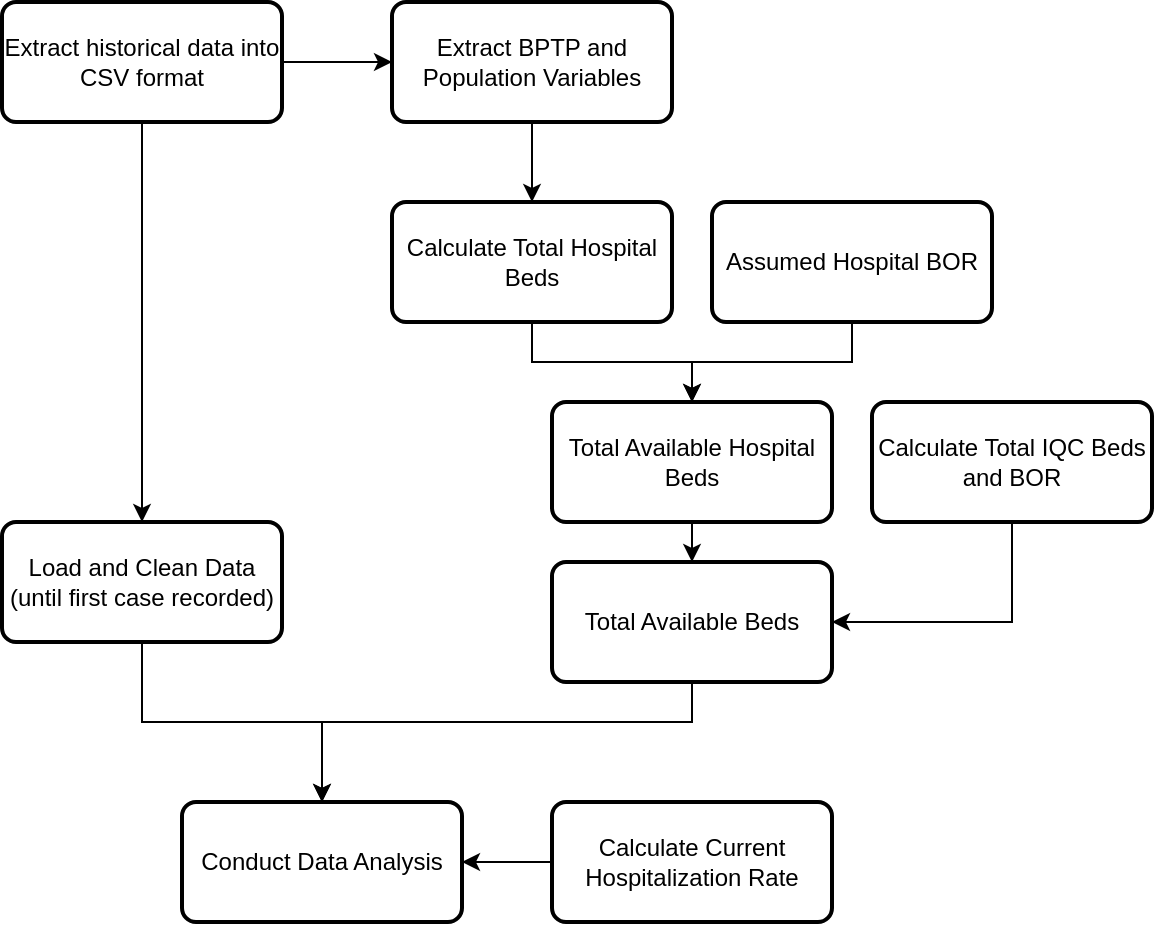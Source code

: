 <mxfile version="14.0.1" type="device"><diagram id="2qzRbxCANA7Ym9fFxbxd" name="Page-1"><mxGraphModel dx="1422" dy="762" grid="1" gridSize="10" guides="1" tooltips="1" connect="1" arrows="1" fold="1" page="1" pageScale="1" pageWidth="850" pageHeight="1100" math="0" shadow="0"><root><mxCell id="0"/><mxCell id="1" parent="0"/><mxCell id="J7aCCxeaFa8loUBv6I37-2" style="edgeStyle=orthogonalEdgeStyle;rounded=0;orthogonalLoop=1;jettySize=auto;html=1;entryX=0;entryY=0.5;entryDx=0;entryDy=0;" edge="1" parent="1" source="RUdwQiIA82vjH-SXFJZY-17" target="J7aCCxeaFa8loUBv6I37-1"><mxGeometry relative="1" as="geometry"/></mxCell><mxCell id="J7aCCxeaFa8loUBv6I37-7" value="" style="edgeStyle=orthogonalEdgeStyle;rounded=0;orthogonalLoop=1;jettySize=auto;html=1;" edge="1" parent="1" source="RUdwQiIA82vjH-SXFJZY-17" target="J7aCCxeaFa8loUBv6I37-6"><mxGeometry relative="1" as="geometry"/></mxCell><mxCell id="RUdwQiIA82vjH-SXFJZY-17" value="Extract historical data into CSV format" style="rounded=1;whiteSpace=wrap;html=1;absoluteArcSize=1;arcSize=14;strokeWidth=2;" parent="1" vertex="1"><mxGeometry x="125" y="590" width="140" height="60" as="geometry"/></mxCell><mxCell id="J7aCCxeaFa8loUBv6I37-4" value="" style="edgeStyle=orthogonalEdgeStyle;rounded=0;orthogonalLoop=1;jettySize=auto;html=1;" edge="1" parent="1" source="J7aCCxeaFa8loUBv6I37-1" target="J7aCCxeaFa8loUBv6I37-3"><mxGeometry relative="1" as="geometry"/></mxCell><mxCell id="J7aCCxeaFa8loUBv6I37-1" value="Extract BPTP and Population Variables" style="rounded=1;whiteSpace=wrap;html=1;absoluteArcSize=1;arcSize=14;strokeWidth=2;" vertex="1" parent="1"><mxGeometry x="320" y="590" width="140" height="60" as="geometry"/></mxCell><mxCell id="J7aCCxeaFa8loUBv6I37-15" value="" style="edgeStyle=orthogonalEdgeStyle;rounded=0;orthogonalLoop=1;jettySize=auto;html=1;" edge="1" parent="1" source="J7aCCxeaFa8loUBv6I37-3" target="J7aCCxeaFa8loUBv6I37-14"><mxGeometry relative="1" as="geometry"/></mxCell><mxCell id="J7aCCxeaFa8loUBv6I37-3" value="Calculate Total Hospital Beds" style="rounded=1;whiteSpace=wrap;html=1;absoluteArcSize=1;arcSize=14;strokeWidth=2;" vertex="1" parent="1"><mxGeometry x="320" y="690" width="140" height="60" as="geometry"/></mxCell><mxCell id="J7aCCxeaFa8loUBv6I37-10" value="" style="edgeStyle=orthogonalEdgeStyle;rounded=0;orthogonalLoop=1;jettySize=auto;html=1;" edge="1" parent="1" source="J7aCCxeaFa8loUBv6I37-6" target="J7aCCxeaFa8loUBv6I37-9"><mxGeometry relative="1" as="geometry"/></mxCell><mxCell id="J7aCCxeaFa8loUBv6I37-6" value="Load and Clean Data (until first case recorded)" style="rounded=1;whiteSpace=wrap;html=1;absoluteArcSize=1;arcSize=14;strokeWidth=2;" vertex="1" parent="1"><mxGeometry x="125" y="850" width="140" height="60" as="geometry"/></mxCell><mxCell id="J7aCCxeaFa8loUBv6I37-9" value="Conduct Data Analysis" style="rounded=1;whiteSpace=wrap;html=1;absoluteArcSize=1;arcSize=14;strokeWidth=2;" vertex="1" parent="1"><mxGeometry x="215" y="990" width="140" height="60" as="geometry"/></mxCell><mxCell id="J7aCCxeaFa8loUBv6I37-19" style="edgeStyle=orthogonalEdgeStyle;rounded=0;orthogonalLoop=1;jettySize=auto;html=1;entryX=1;entryY=0.5;entryDx=0;entryDy=0;exitX=0.5;exitY=1;exitDx=0;exitDy=0;" edge="1" parent="1" source="J7aCCxeaFa8loUBv6I37-11" target="J7aCCxeaFa8loUBv6I37-17"><mxGeometry relative="1" as="geometry"/></mxCell><mxCell id="J7aCCxeaFa8loUBv6I37-11" value="Calculate Total IQC Beds and BOR" style="rounded=1;whiteSpace=wrap;html=1;absoluteArcSize=1;arcSize=14;strokeWidth=2;" vertex="1" parent="1"><mxGeometry x="560" y="790" width="140" height="60" as="geometry"/></mxCell><mxCell id="J7aCCxeaFa8loUBv6I37-21" value="" style="edgeStyle=orthogonalEdgeStyle;rounded=0;orthogonalLoop=1;jettySize=auto;html=1;" edge="1" parent="1" source="J7aCCxeaFa8loUBv6I37-12" target="J7aCCxeaFa8loUBv6I37-9"><mxGeometry relative="1" as="geometry"/></mxCell><mxCell id="J7aCCxeaFa8loUBv6I37-12" value="Calculate Current Hospitalization Rate" style="rounded=1;whiteSpace=wrap;html=1;absoluteArcSize=1;arcSize=14;strokeWidth=2;" vertex="1" parent="1"><mxGeometry x="400" y="990" width="140" height="60" as="geometry"/></mxCell><mxCell id="J7aCCxeaFa8loUBv6I37-16" style="edgeStyle=orthogonalEdgeStyle;rounded=0;orthogonalLoop=1;jettySize=auto;html=1;entryX=0.5;entryY=0;entryDx=0;entryDy=0;" edge="1" parent="1" source="J7aCCxeaFa8loUBv6I37-13" target="J7aCCxeaFa8loUBv6I37-14"><mxGeometry relative="1" as="geometry"/></mxCell><mxCell id="J7aCCxeaFa8loUBv6I37-13" value="Assumed Hospital BOR" style="rounded=1;whiteSpace=wrap;html=1;absoluteArcSize=1;arcSize=14;strokeWidth=2;" vertex="1" parent="1"><mxGeometry x="480" y="690" width="140" height="60" as="geometry"/></mxCell><mxCell id="J7aCCxeaFa8loUBv6I37-18" value="" style="edgeStyle=orthogonalEdgeStyle;rounded=0;orthogonalLoop=1;jettySize=auto;html=1;" edge="1" parent="1" source="J7aCCxeaFa8loUBv6I37-14" target="J7aCCxeaFa8loUBv6I37-17"><mxGeometry relative="1" as="geometry"/></mxCell><mxCell id="J7aCCxeaFa8loUBv6I37-14" value="Total Available Hospital Beds" style="rounded=1;whiteSpace=wrap;html=1;absoluteArcSize=1;arcSize=14;strokeWidth=2;" vertex="1" parent="1"><mxGeometry x="400" y="790" width="140" height="60" as="geometry"/></mxCell><mxCell id="J7aCCxeaFa8loUBv6I37-20" style="edgeStyle=orthogonalEdgeStyle;rounded=0;orthogonalLoop=1;jettySize=auto;html=1;entryX=0.5;entryY=0;entryDx=0;entryDy=0;" edge="1" parent="1" source="J7aCCxeaFa8loUBv6I37-17" target="J7aCCxeaFa8loUBv6I37-9"><mxGeometry relative="1" as="geometry"><Array as="points"><mxPoint x="470" y="950"/><mxPoint x="285" y="950"/></Array></mxGeometry></mxCell><mxCell id="J7aCCxeaFa8loUBv6I37-17" value="Total Available Beds" style="rounded=1;whiteSpace=wrap;html=1;absoluteArcSize=1;arcSize=14;strokeWidth=2;" vertex="1" parent="1"><mxGeometry x="400" y="870" width="140" height="60" as="geometry"/></mxCell></root></mxGraphModel></diagram></mxfile>